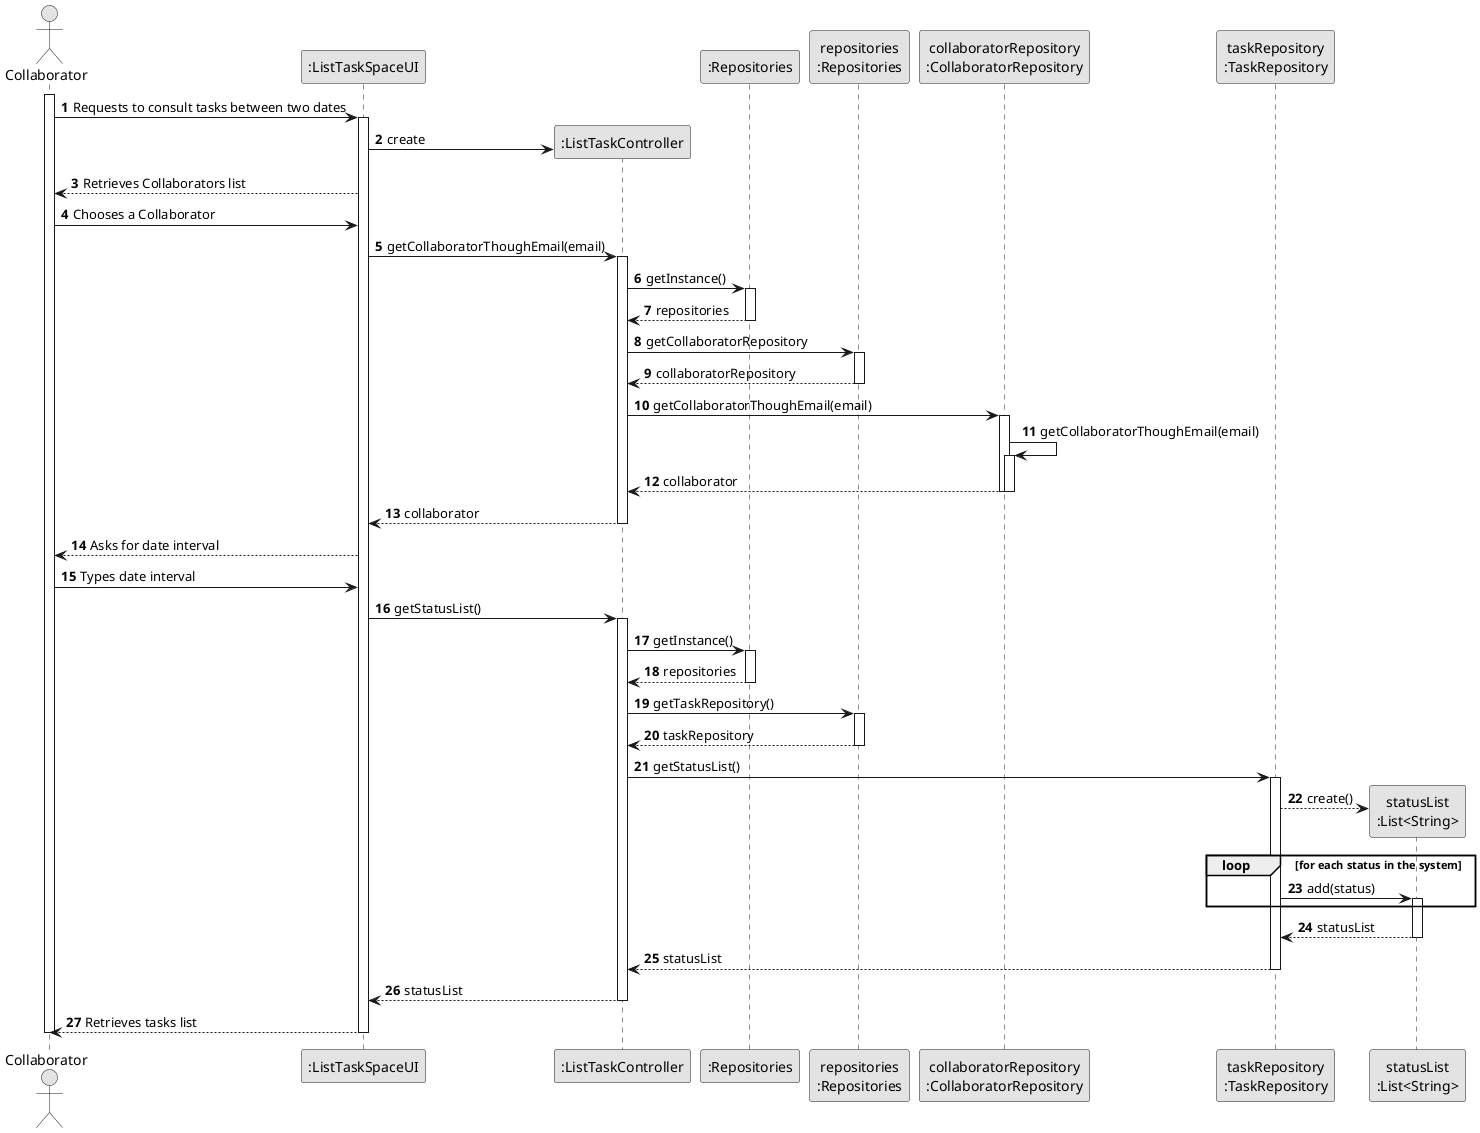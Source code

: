@startuml
skinparam monochrome true
skinparam packageStyle rectangle
skinparam shadowing false

autonumber

'hide footbox
actor "Collaborator" as VFM
participant ":ListTaskSpaceUI" as UI
participant ":ListTaskController" as CTRL
participant ":Repositories" as RepositorySingleton
participant "repositories\n:Repositories" as REP
participant "collaboratorRepository\n:CollaboratorRepository" as collaboratorRepository
participant "taskRepository\n:TaskRepository" as taskRepository
participant "statusList\n:List<String>" as LISTSTATUS


activate VFM

VFM -> UI : Requests to consult tasks between two dates

    activate UI

        UI -> CTRL** : create

        UI --> VFM : Retrieves Collaborators list

VFM -> UI : Chooses a Collaborator

 UI -> CTRL : getCollaboratorThoughEmail(email)
        activate CTRL

        CTRL -> RepositorySingleton : getInstance()
            activate RepositorySingleton

            RepositorySingleton --> CTRL : repositories
            deactivate RepositorySingleton

        CTRL -> REP : getCollaboratorRepository
            activate REP

            REP --> CTRL : collaboratorRepository
            deactivate REP

        CTRL -> collaboratorRepository : getCollaboratorThoughEmail(email)
            activate collaboratorRepository

            collaboratorRepository -> collaboratorRepository : getCollaboratorThoughEmail(email)
            activate collaboratorRepository

            collaboratorRepository --> CTRL : collaborator

                deactivate collaboratorRepository

            deactivate collaboratorRepository
        CTRL --> UI : collaborator
        deactivate CTRL
UI --> VFM : Asks for date interval


VFM -> UI : Types date interval


    UI -> CTRL : getStatusList()
        activate CTRL

        CTRL -> RepositorySingleton : getInstance()
            activate RepositorySingleton

            RepositorySingleton --> CTRL : repositories
            deactivate RepositorySingleton

        CTRL -> REP : getTaskRepository()
            activate REP

            REP --> CTRL : taskRepository
            deactivate REP

        CTRL -> taskRepository : getStatusList()
            activate taskRepository

            taskRepository --> LISTSTATUS** : create()
                loop for each status in the system
                    taskRepository -> LISTSTATUS : add(status)
                        activate LISTSTATUS
                end
            LISTSTATUS --> taskRepository : statusList
            deactivate LISTSTATUS

        taskRepository --> CTRL : statusList
        deactivate taskRepository

        CTRL --> UI : statusList
        deactivate CTRL

UI --> VFM : Retrieves tasks list


    deactivate UI

deactivate VFM

@enduml
